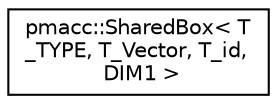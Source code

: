 digraph "Graphical Class Hierarchy"
{
 // LATEX_PDF_SIZE
  edge [fontname="Helvetica",fontsize="10",labelfontname="Helvetica",labelfontsize="10"];
  node [fontname="Helvetica",fontsize="10",shape=record];
  rankdir="LR";
  Node0 [label="pmacc::SharedBox\< T\l_TYPE, T_Vector, T_id,\l DIM1 \>",height=0.2,width=0.4,color="black", fillcolor="white", style="filled",URL="$classpmacc_1_1_shared_box_3_01_t___t_y_p_e_00_01_t___vector_00_01_t__id_00_01_d_i_m1_01_4.html",tooltip=" "];
}
